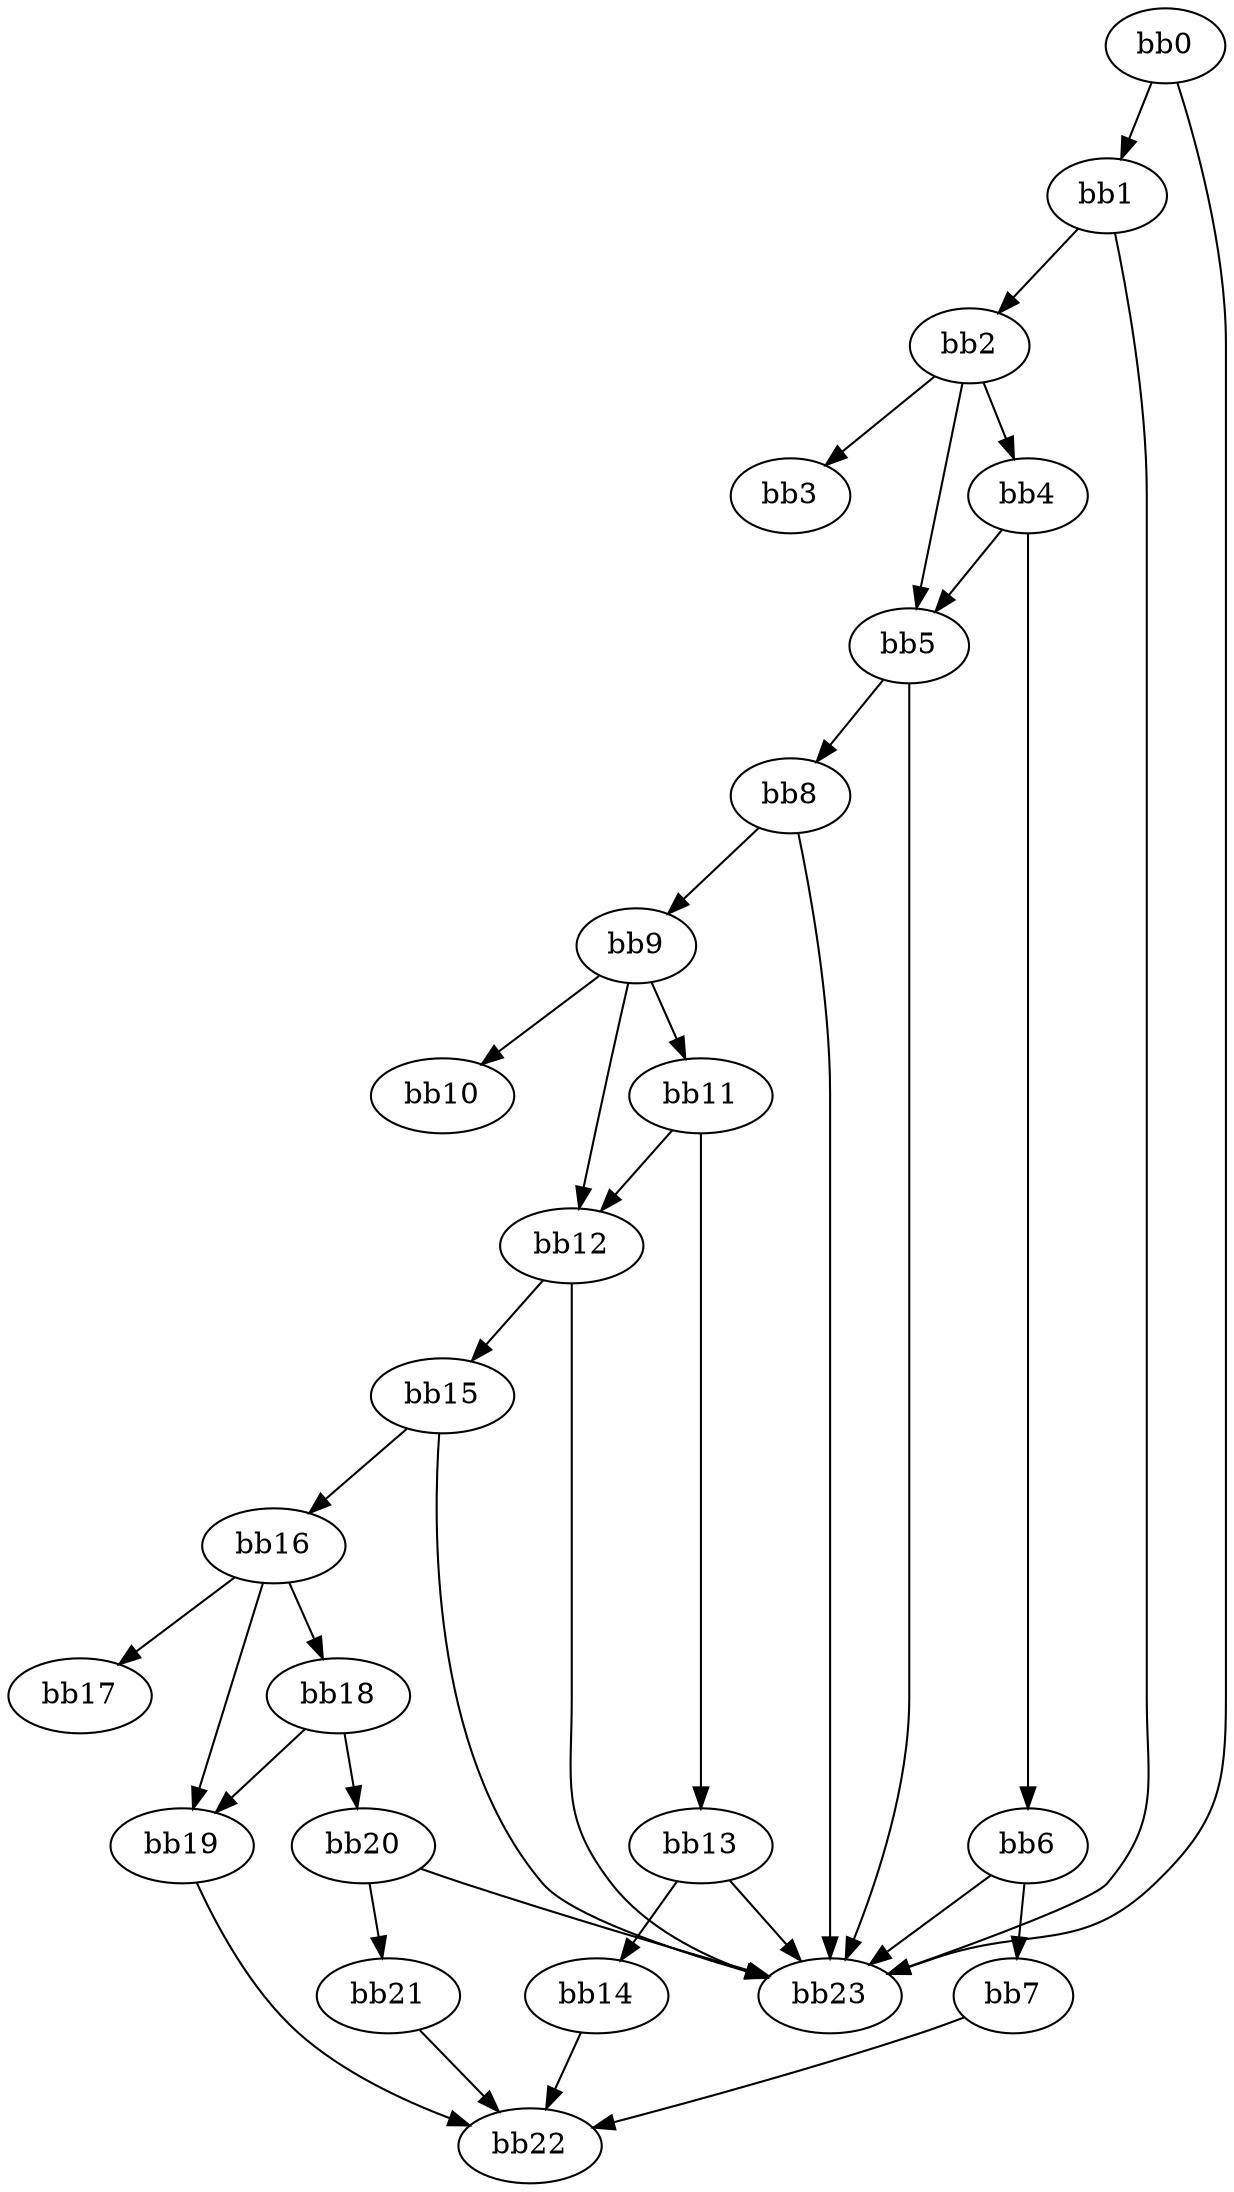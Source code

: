 digraph {
    0 [ label = "bb0\l" ]
    1 [ label = "bb1\l" ]
    2 [ label = "bb2\l" ]
    3 [ label = "bb3\l" ]
    4 [ label = "bb4\l" ]
    5 [ label = "bb5\l" ]
    6 [ label = "bb6\l" ]
    7 [ label = "bb7\l" ]
    8 [ label = "bb8\l" ]
    9 [ label = "bb9\l" ]
    10 [ label = "bb10\l" ]
    11 [ label = "bb11\l" ]
    12 [ label = "bb12\l" ]
    13 [ label = "bb13\l" ]
    14 [ label = "bb14\l" ]
    15 [ label = "bb15\l" ]
    16 [ label = "bb16\l" ]
    17 [ label = "bb17\l" ]
    18 [ label = "bb18\l" ]
    19 [ label = "bb19\l" ]
    20 [ label = "bb20\l" ]
    21 [ label = "bb21\l" ]
    22 [ label = "bb22\l" ]
    23 [ label = "bb23\l" ]
    0 -> 1 [ ]
    0 -> 23 [ ]
    1 -> 2 [ ]
    1 -> 23 [ ]
    2 -> 3 [ ]
    2 -> 4 [ ]
    2 -> 5 [ ]
    4 -> 5 [ ]
    4 -> 6 [ ]
    5 -> 8 [ ]
    5 -> 23 [ ]
    6 -> 7 [ ]
    6 -> 23 [ ]
    7 -> 22 [ ]
    8 -> 9 [ ]
    8 -> 23 [ ]
    9 -> 10 [ ]
    9 -> 11 [ ]
    9 -> 12 [ ]
    11 -> 12 [ ]
    11 -> 13 [ ]
    12 -> 15 [ ]
    12 -> 23 [ ]
    13 -> 14 [ ]
    13 -> 23 [ ]
    14 -> 22 [ ]
    15 -> 16 [ ]
    15 -> 23 [ ]
    16 -> 17 [ ]
    16 -> 18 [ ]
    16 -> 19 [ ]
    18 -> 19 [ ]
    18 -> 20 [ ]
    19 -> 22 [ ]
    20 -> 21 [ ]
    20 -> 23 [ ]
    21 -> 22 [ ]
}


